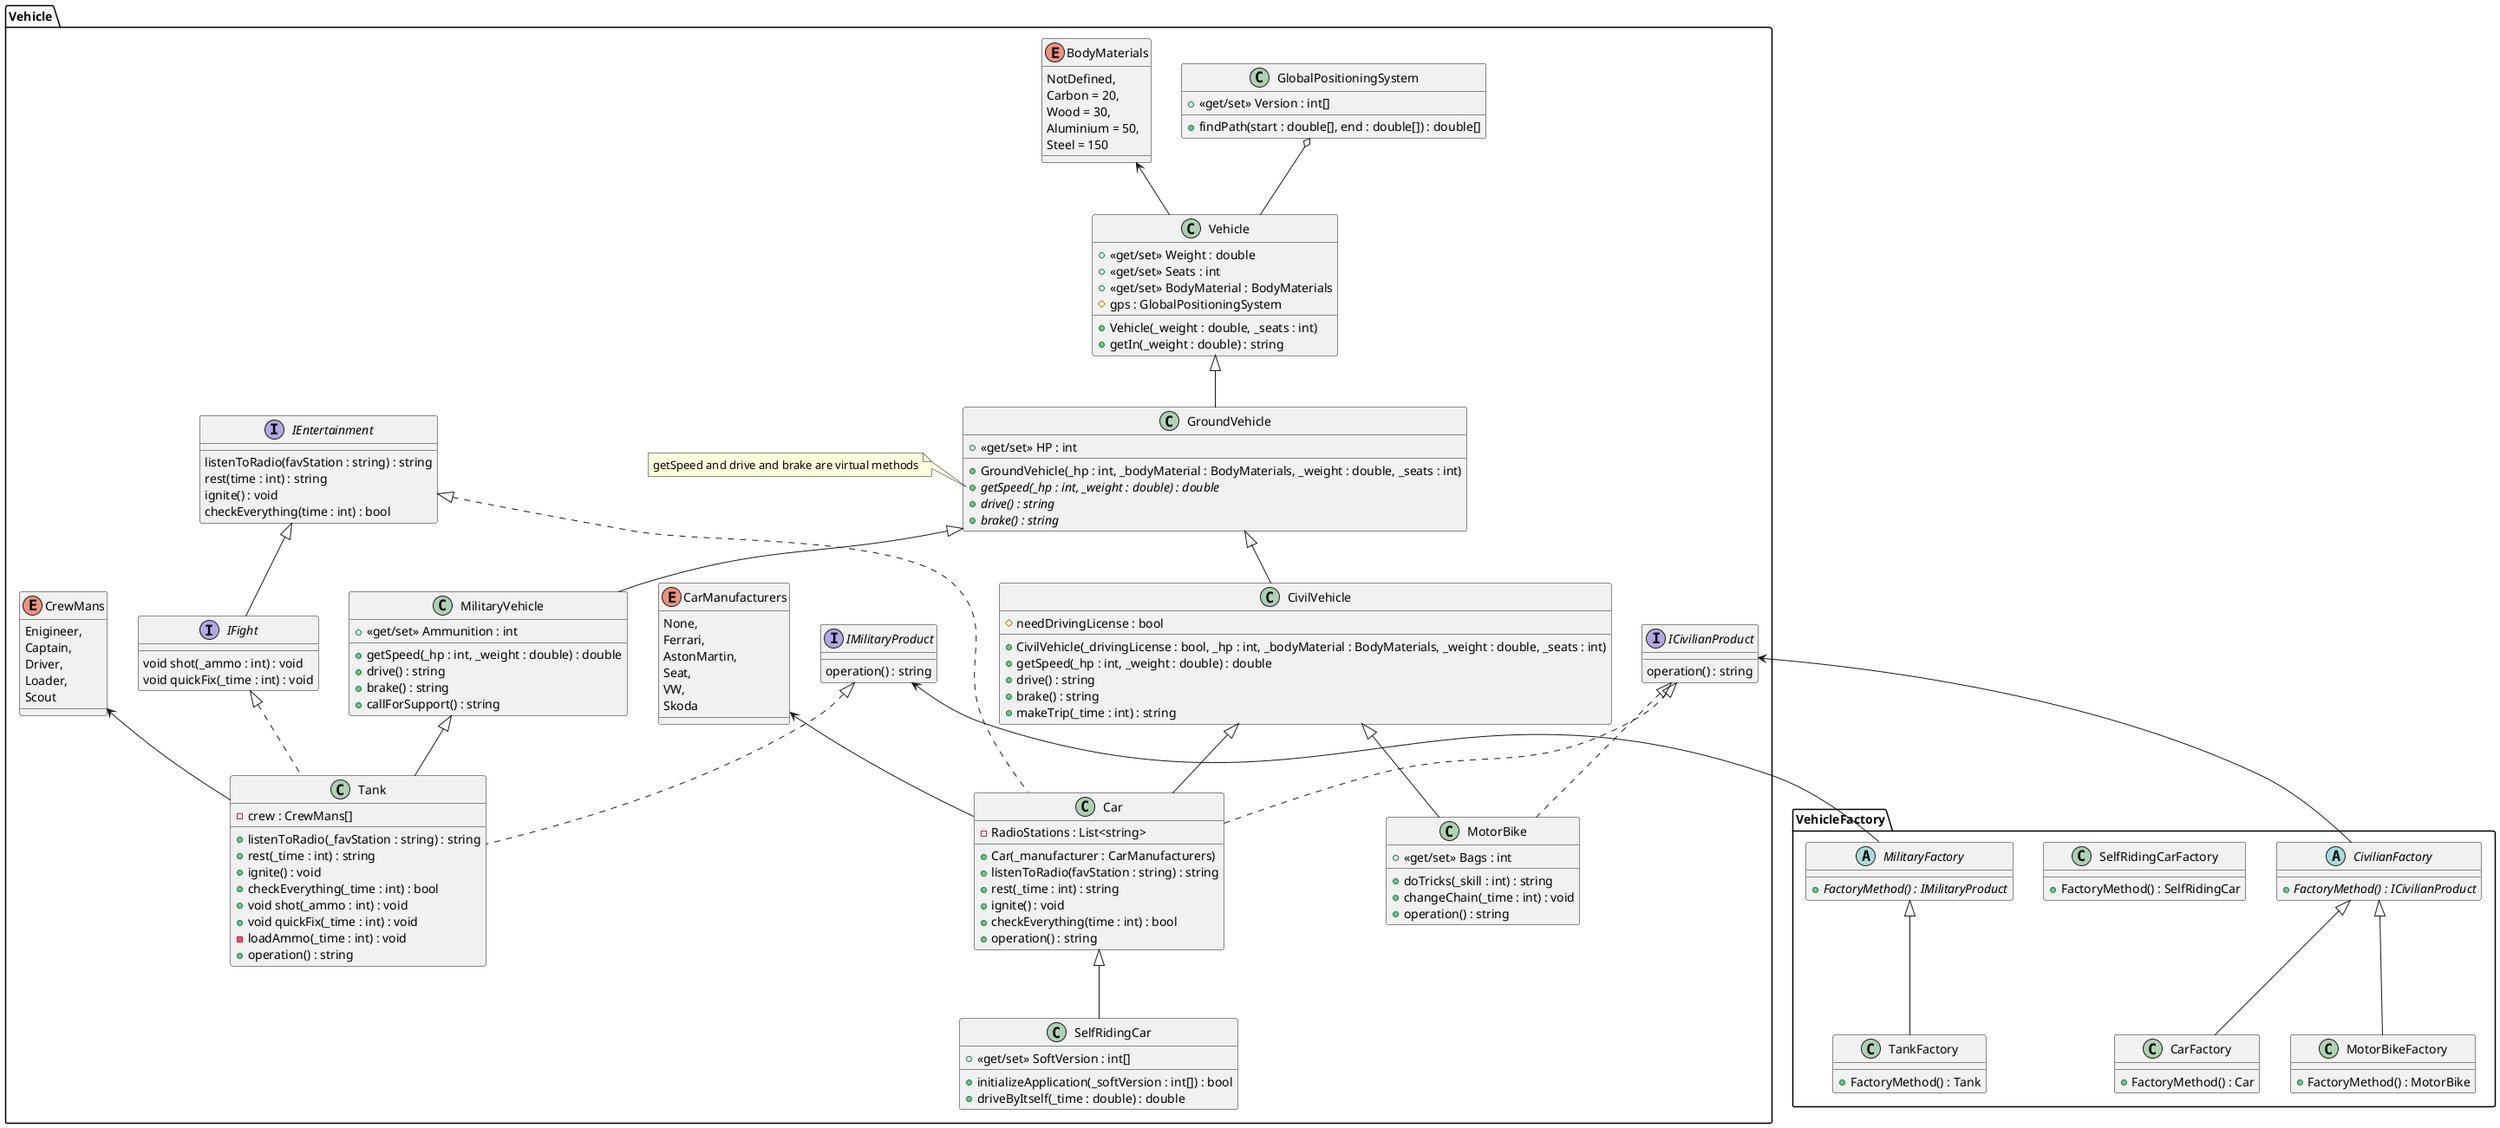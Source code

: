 @startuml

namespace Vehicle{

    class Vehicle{
        +<<get/set>> Weight : double
        +<<get/set>> Seats : int
        +<<get/set>> BodyMaterial : BodyMaterials
        #gps : GlobalPositioningSystem

        + Vehicle(_weight : double, _seats : int)
        +getIn(_weight : double) : string
    }

    class GroundVehicle{
        +<<get/set>> HP : int
        +GroundVehicle(_hp : int, _bodyMaterial : BodyMaterials, _weight : double, _seats : int)
        + {abstract} getSpeed(_hp : int, _weight : double) : double
        + {abstract} drive() : string
        + {abstract} brake() : string
    }
    note left of GroundVehicle::getSpeed
    getSpeed and drive and brake are virtual methods
    end note

    class CivilVehicle{
        #needDrivingLicense : bool
        +CivilVehicle(_drivingLicense : bool, _hp : int, _bodyMaterial : BodyMaterials, _weight : double, _seats : int)
        +getSpeed(_hp : int, _weight : double) : double
        +drive() : string
        +brake() : string
        +makeTrip(_time : int) : string
    }

    class Car{
        -RadioStations : List<string>
        +Car(_manufacturer : CarManufacturers)
        +listenToRadio(favStation : string) : string
        +rest(_time : int) : string
        +ignite() : void
        +checkEverything(time : int) : bool
        +operation() : string
    }

    class SelfRidingCar{
        +<<get/set>> SoftVersion : int[]

        +initializeApplication(_softVersion : int[]) : bool
        +driveByItself(_time : double) : double
    }

    class MotorBike{
        +<<get/set>> Bags : int
        +doTricks(_skill : int) : string
        +changeChain(_time : int) : void
        +operation() : string
    }

    class GlobalPositioningSystem{
        +<<get/set>> Version : int[]
        +findPath(start : double[], end : double[]) : double[]
    }

    class MilitaryVehicle{
        +<<get/set>> Ammunition : int
        +getSpeed(_hp : int, _weight : double) : double
        +drive() : string
        +brake() : string
        +callForSupport() : string
    }

    class Tank{
        -crew : CrewMans[]
        +listenToRadio(_favStation : string) : string
        +rest(_time : int) : string
        +ignite() : void
        +checkEverything(_time : int) : bool
        +void shot(_ammo : int) : void
        +void quickFix(_time : int) : void
        -loadAmmo(_time : int) : void
        +operation() : string
    }



    enum CarManufacturers{
        None,
        Ferrari,
        AstonMartin,
        Seat,
        VW,
        Skoda
    }
    enum BodyMaterials{
        NotDefined,
        Carbon = 20,
        Wood = 30,
        Aluminium = 50,
        Steel = 150
    }

    enum CrewMans {
        Enigineer,
        Captain,
        Driver,
        Loader,
        Scout
    }

    interface ICivilianProduct{
        operation() : string 
    }

    interface IMilitaryProduct{
        operation() : string 
    }
    interface IEntertainment {
        listenToRadio(favStation : string) : string
        rest(time : int) : string
        ignite() : void
        checkEverything(time : int) : bool
    }
    interface IFight{
        void shot(_ammo : int) : void
        void quickFix(_time : int) : void
    }

    Car <|-- SelfRidingCar
    CrewMans <-- Tank
    CivilVehicle <|-- MotorBike
    CarManufacturers <-- Car
    CivilVehicle <|-- Car
    class Car implements IEntertainment
    Vehicle <|-- GroundVehicle
    BodyMaterials <-- Vehicle
    GlobalPositioningSystem o-- Vehicle
    GroundVehicle <|-- CivilVehicle
    GroundVehicle <|-- MilitaryVehicle
    MilitaryVehicle <|-- Tank
    class Tank implements IFight
    interface IFight implements IEntertainment
    class Car implements ICivilianProduct
    class MotorBike implements ICivilianProduct
    class Tank implements IMilitaryProduct
}
namespace VehicleFactory{
    abstract class CivilianFactory{
        +{abstract} FactoryMethod() : ICivilianProduct
    }

    class CarFactory{
        +FactoryMethod() : Car
    }

    class MotorBikeFactory{
        +FactoryMethod() : MotorBike
    }

    class SelfRidingCarFactory{
        +FactoryMethod() : SelfRidingCar
    }

    abstract class MilitaryFactory{
        +{abstract} FactoryMethod() : IMilitaryProduct
    }

    class TankFactory{
        +FactoryMethod() : Tank
    }


    Vehicle.IMilitaryProduct <-- MilitaryFactory
    Vehicle.ICivilianProduct <-- CivilianFactory
    class CarFactory extends CivilianFactory
    class MotorBikeFactory extends CivilianFactory
    class TankFactory extends MilitaryFactory
}
@enduml